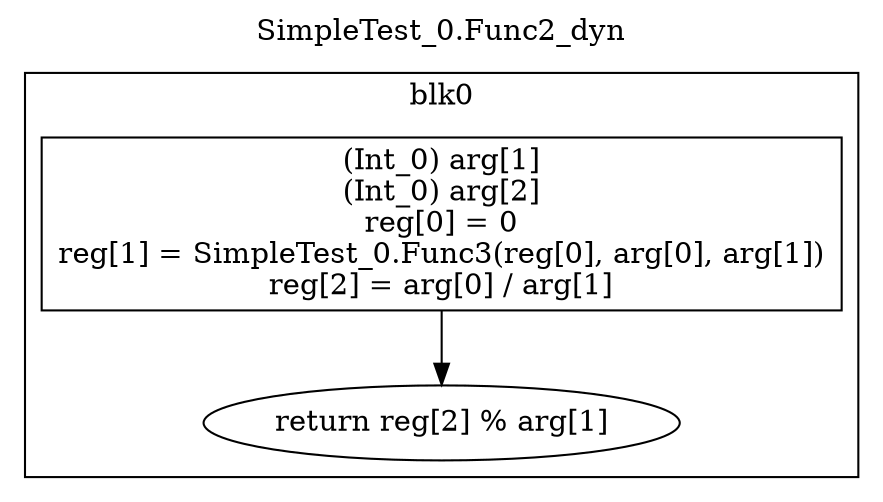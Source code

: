 digraph {
  rankdir=TB;
  b0_l0 -> b0_ret
  b0_l0 [label="(Int_0) arg[1]\n(Int_0) arg[2]\nreg[0] = 0\nreg[1] = SimpleTest_0.Func3(reg[0], arg[0], arg[1])\nreg[2] = arg[0] / arg[1]\n", shape=box]
  b0_ret [label="return reg[2] % arg[1]"]
  subgraph cluster_b0 {
    label = "blk0";
    b0_l0;
    b0_ret;
  }
  labelloc="t"
  label="SimpleTest_0.Func2_dyn"
}